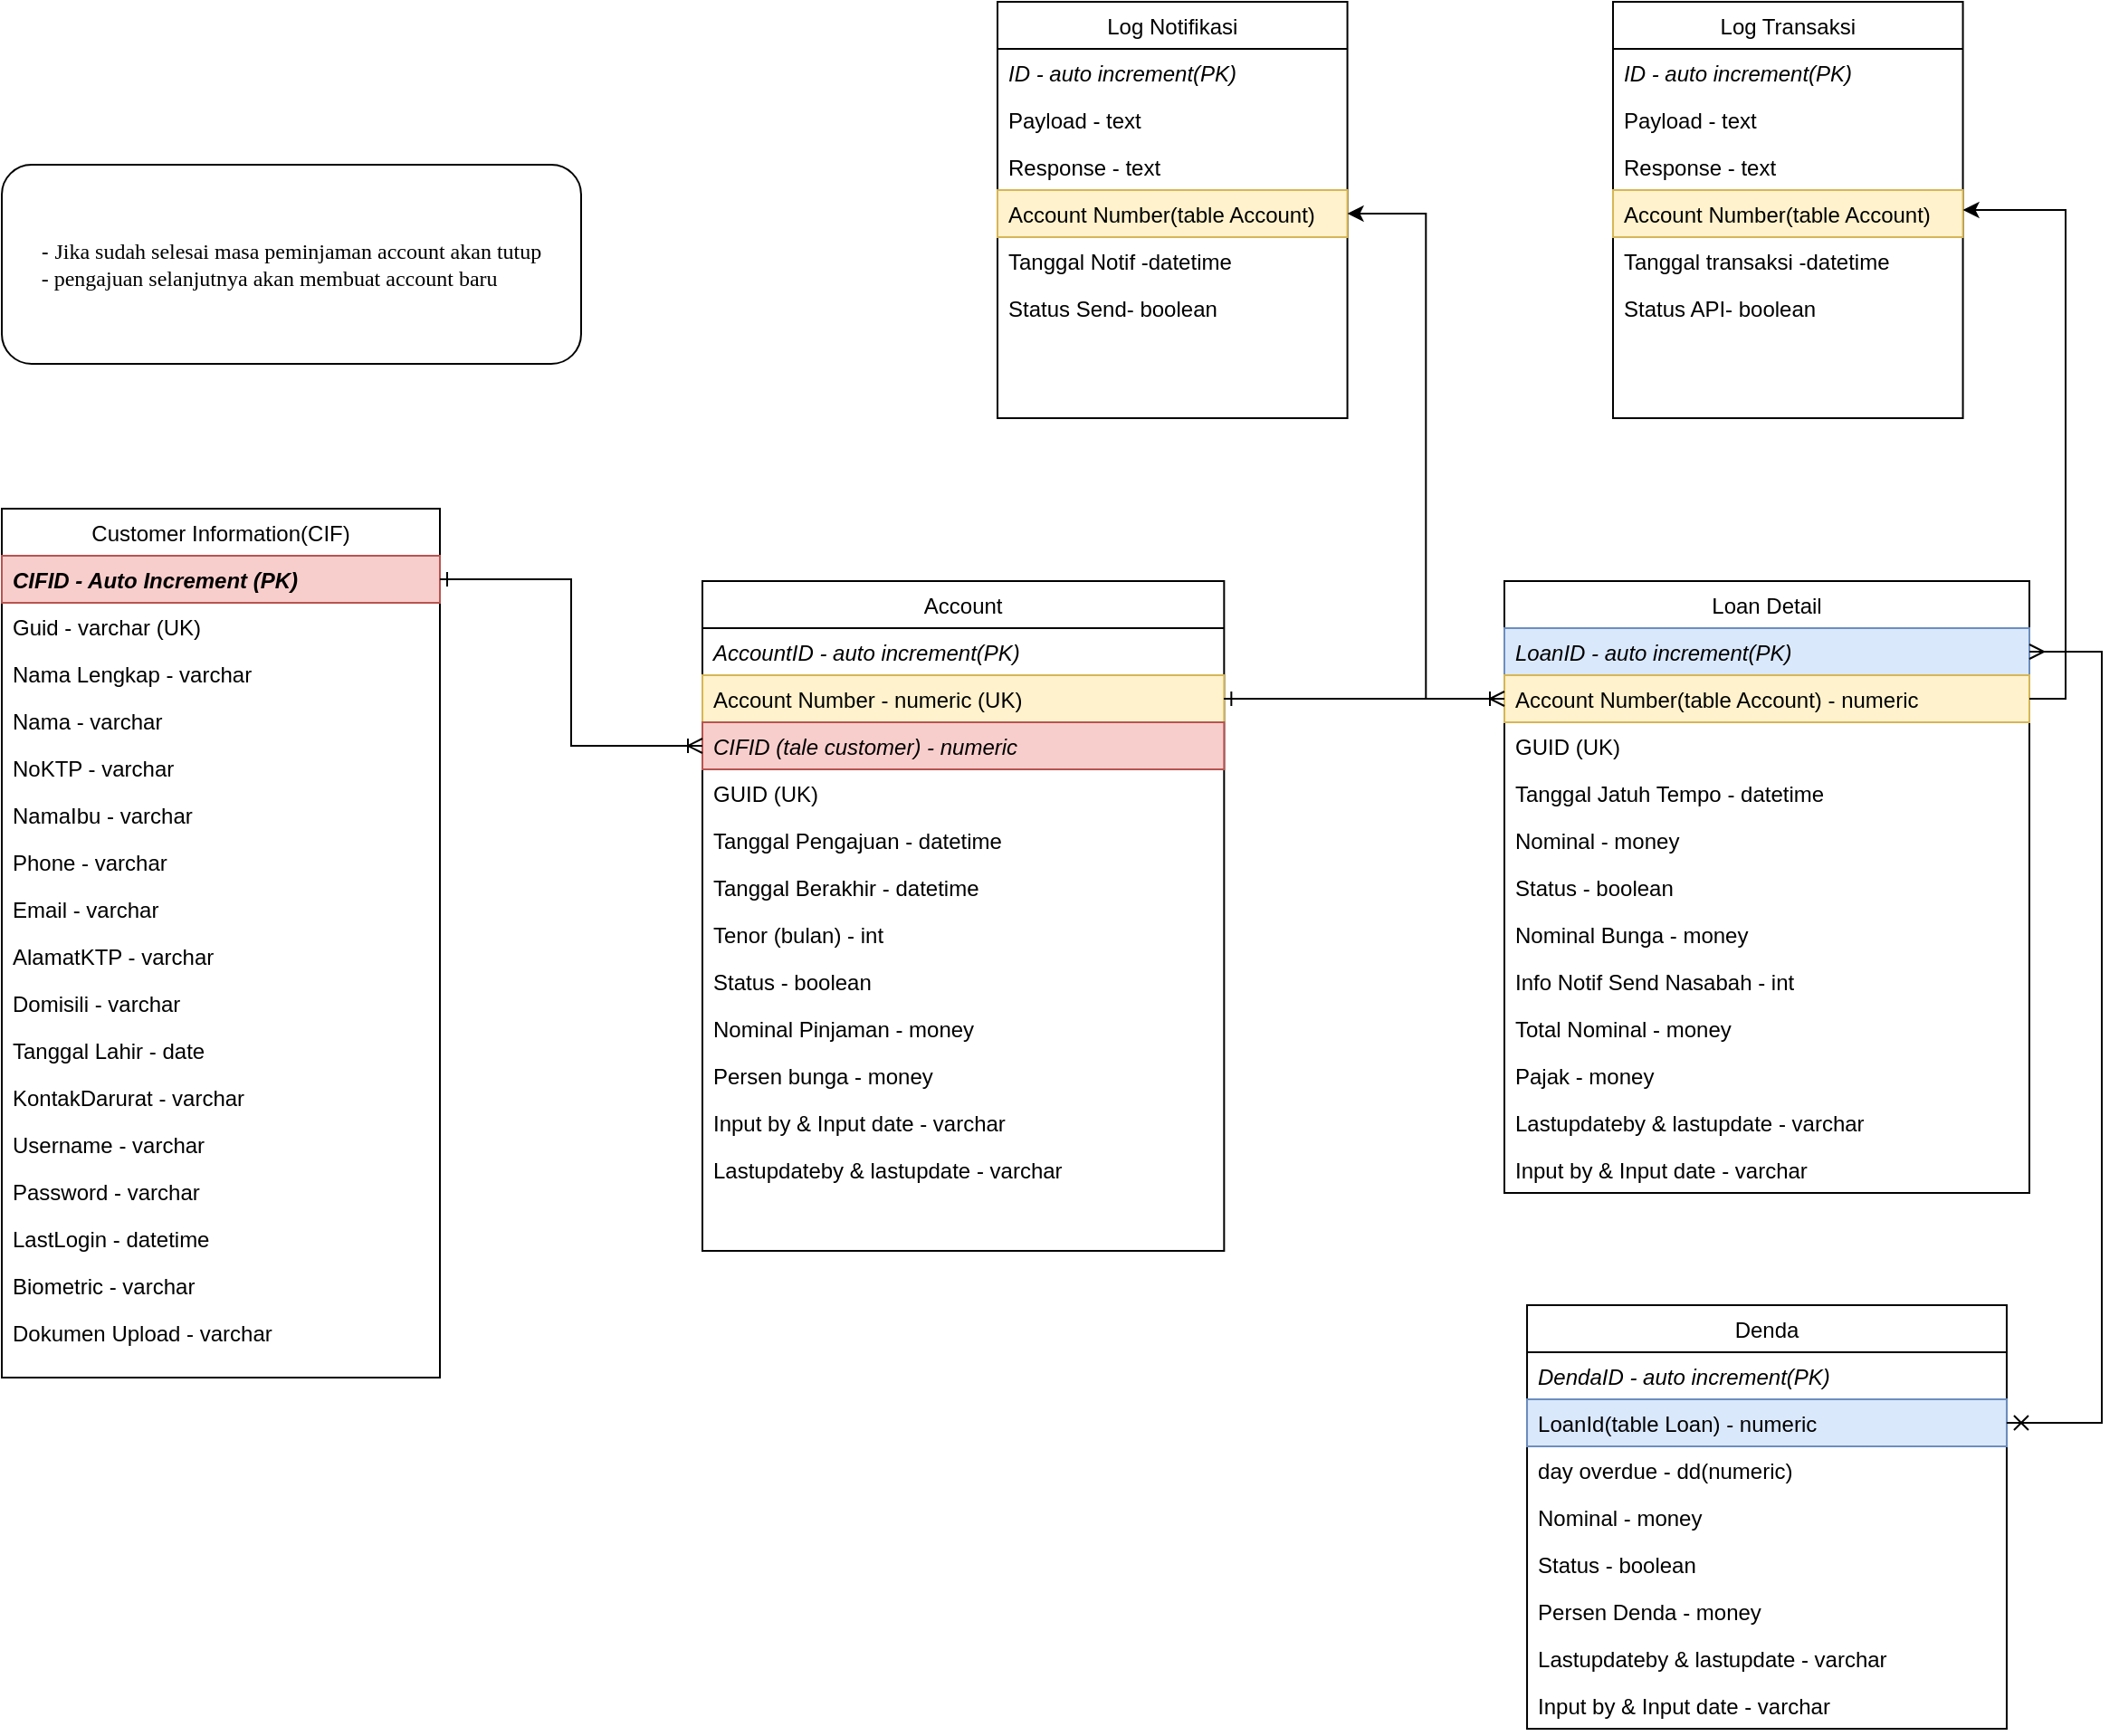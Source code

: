 <mxfile version="23.1.6" type="device">
  <diagram id="C5RBs43oDa-KdzZeNtuy" name="Page-1">
    <mxGraphModel dx="1134" dy="1720" grid="1" gridSize="10" guides="1" tooltips="1" connect="1" arrows="1" fold="1" page="1" pageScale="1" pageWidth="827" pageHeight="1169" math="0" shadow="0">
      <root>
        <mxCell id="WIyWlLk6GJQsqaUBKTNV-0" />
        <mxCell id="WIyWlLk6GJQsqaUBKTNV-1" parent="WIyWlLk6GJQsqaUBKTNV-0" />
        <mxCell id="zkfFHV4jXpPFQw0GAbJ--17" value="Customer Information(CIF)" style="swimlane;fontStyle=0;align=center;verticalAlign=top;childLayout=stackLayout;horizontal=1;startSize=26;horizontalStack=0;resizeParent=1;resizeLast=0;collapsible=1;marginBottom=0;rounded=0;shadow=0;strokeWidth=1;" parent="WIyWlLk6GJQsqaUBKTNV-1" vertex="1">
          <mxGeometry x="440" y="80" width="242" height="480" as="geometry">
            <mxRectangle x="550" y="140" width="160" height="26" as="alternateBounds" />
          </mxGeometry>
        </mxCell>
        <mxCell id="zkfFHV4jXpPFQw0GAbJ--18" value="CIFID - Auto Increment (PK)" style="text;align=left;verticalAlign=top;spacingLeft=4;spacingRight=4;overflow=hidden;rotatable=0;points=[[0,0.5],[1,0.5]];portConstraint=eastwest;fontStyle=3;fillColor=#f8cecc;strokeColor=#b85450;" parent="zkfFHV4jXpPFQw0GAbJ--17" vertex="1">
          <mxGeometry y="26" width="242" height="26" as="geometry" />
        </mxCell>
        <mxCell id="zkfFHV4jXpPFQw0GAbJ--19" value="Guid - varchar (UK)" style="text;align=left;verticalAlign=top;spacingLeft=4;spacingRight=4;overflow=hidden;rotatable=0;points=[[0,0.5],[1,0.5]];portConstraint=eastwest;rounded=0;shadow=0;html=0;" parent="zkfFHV4jXpPFQw0GAbJ--17" vertex="1">
          <mxGeometry y="52" width="242" height="26" as="geometry" />
        </mxCell>
        <mxCell id="zkfFHV4jXpPFQw0GAbJ--20" value="Nama Lengkap - varchar" style="text;align=left;verticalAlign=top;spacingLeft=4;spacingRight=4;overflow=hidden;rotatable=0;points=[[0,0.5],[1,0.5]];portConstraint=eastwest;rounded=0;shadow=0;html=0;" parent="zkfFHV4jXpPFQw0GAbJ--17" vertex="1">
          <mxGeometry y="78" width="242" height="26" as="geometry" />
        </mxCell>
        <mxCell id="zkfFHV4jXpPFQw0GAbJ--21" value="Nama - varchar" style="text;align=left;verticalAlign=top;spacingLeft=4;spacingRight=4;overflow=hidden;rotatable=0;points=[[0,0.5],[1,0.5]];portConstraint=eastwest;rounded=0;shadow=0;html=0;" parent="zkfFHV4jXpPFQw0GAbJ--17" vertex="1">
          <mxGeometry y="104" width="242" height="26" as="geometry" />
        </mxCell>
        <mxCell id="zkfFHV4jXpPFQw0GAbJ--22" value="NoKTP - varchar" style="text;align=left;verticalAlign=top;spacingLeft=4;spacingRight=4;overflow=hidden;rotatable=0;points=[[0,0.5],[1,0.5]];portConstraint=eastwest;rounded=0;shadow=0;html=0;" parent="zkfFHV4jXpPFQw0GAbJ--17" vertex="1">
          <mxGeometry y="130" width="242" height="26" as="geometry" />
        </mxCell>
        <mxCell id="zkfFHV4jXpPFQw0GAbJ--24" value="NamaIbu - varchar" style="text;align=left;verticalAlign=top;spacingLeft=4;spacingRight=4;overflow=hidden;rotatable=0;points=[[0,0.5],[1,0.5]];portConstraint=eastwest;" parent="zkfFHV4jXpPFQw0GAbJ--17" vertex="1">
          <mxGeometry y="156" width="242" height="26" as="geometry" />
        </mxCell>
        <mxCell id="zkfFHV4jXpPFQw0GAbJ--25" value="Phone - varchar" style="text;align=left;verticalAlign=top;spacingLeft=4;spacingRight=4;overflow=hidden;rotatable=0;points=[[0,0.5],[1,0.5]];portConstraint=eastwest;" parent="zkfFHV4jXpPFQw0GAbJ--17" vertex="1">
          <mxGeometry y="182" width="242" height="26" as="geometry" />
        </mxCell>
        <mxCell id="2N8L6ZX7wVXUojXv5Uue-6" value="Email - varchar" style="text;align=left;verticalAlign=top;spacingLeft=4;spacingRight=4;overflow=hidden;rotatable=0;points=[[0,0.5],[1,0.5]];portConstraint=eastwest;rounded=0;shadow=0;html=0;" vertex="1" parent="zkfFHV4jXpPFQw0GAbJ--17">
          <mxGeometry y="208" width="242" height="26" as="geometry" />
        </mxCell>
        <mxCell id="2N8L6ZX7wVXUojXv5Uue-7" value="AlamatKTP - varchar" style="text;align=left;verticalAlign=top;spacingLeft=4;spacingRight=4;overflow=hidden;rotatable=0;points=[[0,0.5],[1,0.5]];portConstraint=eastwest;rounded=0;shadow=0;html=0;" vertex="1" parent="zkfFHV4jXpPFQw0GAbJ--17">
          <mxGeometry y="234" width="242" height="26" as="geometry" />
        </mxCell>
        <mxCell id="2N8L6ZX7wVXUojXv5Uue-9" value="Domisili - varchar" style="text;align=left;verticalAlign=top;spacingLeft=4;spacingRight=4;overflow=hidden;rotatable=0;points=[[0,0.5],[1,0.5]];portConstraint=eastwest;rounded=0;shadow=0;html=0;" vertex="1" parent="zkfFHV4jXpPFQw0GAbJ--17">
          <mxGeometry y="260" width="242" height="26" as="geometry" />
        </mxCell>
        <mxCell id="2N8L6ZX7wVXUojXv5Uue-10" value="Tanggal Lahir - date" style="text;align=left;verticalAlign=top;spacingLeft=4;spacingRight=4;overflow=hidden;rotatable=0;points=[[0,0.5],[1,0.5]];portConstraint=eastwest;rounded=0;shadow=0;html=0;" vertex="1" parent="zkfFHV4jXpPFQw0GAbJ--17">
          <mxGeometry y="286" width="242" height="26" as="geometry" />
        </mxCell>
        <mxCell id="2N8L6ZX7wVXUojXv5Uue-11" value="KontakDarurat - varchar" style="text;align=left;verticalAlign=top;spacingLeft=4;spacingRight=4;overflow=hidden;rotatable=0;points=[[0,0.5],[1,0.5]];portConstraint=eastwest;rounded=0;shadow=0;html=0;" vertex="1" parent="zkfFHV4jXpPFQw0GAbJ--17">
          <mxGeometry y="312" width="242" height="26" as="geometry" />
        </mxCell>
        <mxCell id="2N8L6ZX7wVXUojXv5Uue-18" value="Username - varchar" style="text;align=left;verticalAlign=top;spacingLeft=4;spacingRight=4;overflow=hidden;rotatable=0;points=[[0,0.5],[1,0.5]];portConstraint=eastwest;rounded=0;shadow=0;html=0;" vertex="1" parent="zkfFHV4jXpPFQw0GAbJ--17">
          <mxGeometry y="338" width="242" height="26" as="geometry" />
        </mxCell>
        <mxCell id="2N8L6ZX7wVXUojXv5Uue-19" value="Password - varchar" style="text;align=left;verticalAlign=top;spacingLeft=4;spacingRight=4;overflow=hidden;rotatable=0;points=[[0,0.5],[1,0.5]];portConstraint=eastwest;rounded=0;shadow=0;html=0;" vertex="1" parent="zkfFHV4jXpPFQw0GAbJ--17">
          <mxGeometry y="364" width="242" height="26" as="geometry" />
        </mxCell>
        <mxCell id="2N8L6ZX7wVXUojXv5Uue-20" value="LastLogin - datetime" style="text;align=left;verticalAlign=top;spacingLeft=4;spacingRight=4;overflow=hidden;rotatable=0;points=[[0,0.5],[1,0.5]];portConstraint=eastwest;rounded=0;shadow=0;html=0;" vertex="1" parent="zkfFHV4jXpPFQw0GAbJ--17">
          <mxGeometry y="390" width="242" height="26" as="geometry" />
        </mxCell>
        <mxCell id="2N8L6ZX7wVXUojXv5Uue-22" value="Biometric - varchar" style="text;align=left;verticalAlign=top;spacingLeft=4;spacingRight=4;overflow=hidden;rotatable=0;points=[[0,0.5],[1,0.5]];portConstraint=eastwest;rounded=0;shadow=0;html=0;" vertex="1" parent="zkfFHV4jXpPFQw0GAbJ--17">
          <mxGeometry y="416" width="242" height="26" as="geometry" />
        </mxCell>
        <mxCell id="2N8L6ZX7wVXUojXv5Uue-23" value="Dokumen Upload - varchar" style="text;align=left;verticalAlign=top;spacingLeft=4;spacingRight=4;overflow=hidden;rotatable=0;points=[[0,0.5],[1,0.5]];portConstraint=eastwest;rounded=0;shadow=0;html=0;" vertex="1" parent="zkfFHV4jXpPFQw0GAbJ--17">
          <mxGeometry y="442" width="242" height="26" as="geometry" />
        </mxCell>
        <mxCell id="2N8L6ZX7wVXUojXv5Uue-12" value="Account" style="swimlane;fontStyle=0;align=center;verticalAlign=top;childLayout=stackLayout;horizontal=1;startSize=26;horizontalStack=0;resizeParent=1;resizeLast=0;collapsible=1;marginBottom=0;rounded=0;shadow=0;strokeWidth=1;aspect=fixed;" vertex="1" parent="WIyWlLk6GJQsqaUBKTNV-1">
          <mxGeometry x="827" y="120" width="288.17" height="370" as="geometry">
            <mxRectangle x="230" y="140" width="160" height="26" as="alternateBounds" />
          </mxGeometry>
        </mxCell>
        <mxCell id="2N8L6ZX7wVXUojXv5Uue-13" value="AccountID - auto increment(PK)" style="text;align=left;verticalAlign=top;spacingLeft=4;spacingRight=4;overflow=hidden;rotatable=0;points=[[0,0.5],[1,0.5]];portConstraint=eastwest;fontStyle=2" vertex="1" parent="2N8L6ZX7wVXUojXv5Uue-12">
          <mxGeometry y="26" width="288.17" height="26" as="geometry" />
        </mxCell>
        <mxCell id="2N8L6ZX7wVXUojXv5Uue-14" value="Account Number - numeric (UK)" style="text;align=left;verticalAlign=top;spacingLeft=4;spacingRight=4;overflow=hidden;rotatable=0;points=[[0,0.5],[1,0.5]];portConstraint=eastwest;rounded=0;shadow=0;html=0;fillColor=#fff2cc;strokeColor=#d6b656;" vertex="1" parent="2N8L6ZX7wVXUojXv5Uue-12">
          <mxGeometry y="52" width="288.17" height="26" as="geometry" />
        </mxCell>
        <mxCell id="2N8L6ZX7wVXUojXv5Uue-69" value="CIFID (tale customer) - numeric" style="text;align=left;verticalAlign=top;spacingLeft=4;spacingRight=4;overflow=hidden;rotatable=0;points=[[0,0.5],[1,0.5]];portConstraint=eastwest;fontStyle=2;fillColor=#f8cecc;strokeColor=#b85450;" vertex="1" parent="2N8L6ZX7wVXUojXv5Uue-12">
          <mxGeometry y="78" width="288.17" height="26" as="geometry" />
        </mxCell>
        <mxCell id="2N8L6ZX7wVXUojXv5Uue-15" value="GUID (UK)" style="text;align=left;verticalAlign=top;spacingLeft=4;spacingRight=4;overflow=hidden;rotatable=0;points=[[0,0.5],[1,0.5]];portConstraint=eastwest;rounded=0;shadow=0;html=0;" vertex="1" parent="2N8L6ZX7wVXUojXv5Uue-12">
          <mxGeometry y="104" width="288.17" height="26" as="geometry" />
        </mxCell>
        <mxCell id="2N8L6ZX7wVXUojXv5Uue-17" value="Tanggal Pengajuan - datetime" style="text;align=left;verticalAlign=top;spacingLeft=4;spacingRight=4;overflow=hidden;rotatable=0;points=[[0,0.5],[1,0.5]];portConstraint=eastwest;" vertex="1" parent="2N8L6ZX7wVXUojXv5Uue-12">
          <mxGeometry y="130" width="288.17" height="26" as="geometry" />
        </mxCell>
        <mxCell id="2N8L6ZX7wVXUojXv5Uue-24" value="Tanggal Berakhir - datetime" style="text;align=left;verticalAlign=top;spacingLeft=4;spacingRight=4;overflow=hidden;rotatable=0;points=[[0,0.5],[1,0.5]];portConstraint=eastwest;" vertex="1" parent="2N8L6ZX7wVXUojXv5Uue-12">
          <mxGeometry y="156" width="288.17" height="26" as="geometry" />
        </mxCell>
        <mxCell id="2N8L6ZX7wVXUojXv5Uue-87" value="Tenor (bulan) - int" style="text;align=left;verticalAlign=top;spacingLeft=4;spacingRight=4;overflow=hidden;rotatable=0;points=[[0,0.5],[1,0.5]];portConstraint=eastwest;" vertex="1" parent="2N8L6ZX7wVXUojXv5Uue-12">
          <mxGeometry y="182" width="288.17" height="26" as="geometry" />
        </mxCell>
        <mxCell id="2N8L6ZX7wVXUojXv5Uue-25" value="Status - boolean" style="text;align=left;verticalAlign=top;spacingLeft=4;spacingRight=4;overflow=hidden;rotatable=0;points=[[0,0.5],[1,0.5]];portConstraint=eastwest;" vertex="1" parent="2N8L6ZX7wVXUojXv5Uue-12">
          <mxGeometry y="208" width="288.17" height="26" as="geometry" />
        </mxCell>
        <mxCell id="2N8L6ZX7wVXUojXv5Uue-26" value="Nominal Pinjaman - money" style="text;align=left;verticalAlign=top;spacingLeft=4;spacingRight=4;overflow=hidden;rotatable=0;points=[[0,0.5],[1,0.5]];portConstraint=eastwest;" vertex="1" parent="2N8L6ZX7wVXUojXv5Uue-12">
          <mxGeometry y="234" width="288.17" height="26" as="geometry" />
        </mxCell>
        <mxCell id="2N8L6ZX7wVXUojXv5Uue-27" value="Persen bunga - money" style="text;align=left;verticalAlign=top;spacingLeft=4;spacingRight=4;overflow=hidden;rotatable=0;points=[[0,0.5],[1,0.5]];portConstraint=eastwest;" vertex="1" parent="2N8L6ZX7wVXUojXv5Uue-12">
          <mxGeometry y="260" width="288.17" height="26" as="geometry" />
        </mxCell>
        <mxCell id="2N8L6ZX7wVXUojXv5Uue-40" value="Input by &amp; Input date - varchar" style="text;align=left;verticalAlign=top;spacingLeft=4;spacingRight=4;overflow=hidden;rotatable=0;points=[[0,0.5],[1,0.5]];portConstraint=eastwest;" vertex="1" parent="2N8L6ZX7wVXUojXv5Uue-12">
          <mxGeometry y="286" width="288.17" height="26" as="geometry" />
        </mxCell>
        <mxCell id="2N8L6ZX7wVXUojXv5Uue-41" value="Lastupdateby &amp; lastupdate - varchar" style="text;align=left;verticalAlign=top;spacingLeft=4;spacingRight=4;overflow=hidden;rotatable=0;points=[[0,0.5],[1,0.5]];portConstraint=eastwest;" vertex="1" parent="2N8L6ZX7wVXUojXv5Uue-12">
          <mxGeometry y="312" width="288.17" height="26" as="geometry" />
        </mxCell>
        <mxCell id="2N8L6ZX7wVXUojXv5Uue-29" value="Loan Detail" style="swimlane;fontStyle=0;align=center;verticalAlign=top;childLayout=stackLayout;horizontal=1;startSize=26;horizontalStack=0;resizeParent=1;resizeLast=0;collapsible=1;marginBottom=0;rounded=0;shadow=0;strokeWidth=1;aspect=fixed;" vertex="1" parent="WIyWlLk6GJQsqaUBKTNV-1">
          <mxGeometry x="1270" y="120" width="290" height="338" as="geometry">
            <mxRectangle x="230" y="140" width="160" height="26" as="alternateBounds" />
          </mxGeometry>
        </mxCell>
        <mxCell id="2N8L6ZX7wVXUojXv5Uue-30" value="LoanID - auto increment(PK)" style="text;align=left;verticalAlign=top;spacingLeft=4;spacingRight=4;overflow=hidden;rotatable=0;points=[[0,0.5],[1,0.5]];portConstraint=eastwest;fontStyle=2;fillColor=#dae8fc;strokeColor=#6c8ebf;" vertex="1" parent="2N8L6ZX7wVXUojXv5Uue-29">
          <mxGeometry y="26" width="290" height="26" as="geometry" />
        </mxCell>
        <mxCell id="2N8L6ZX7wVXUojXv5Uue-31" value="Account Number(table Account) - numeric " style="text;align=left;verticalAlign=top;spacingLeft=4;spacingRight=4;overflow=hidden;rotatable=0;points=[[0,0.5],[1,0.5]];portConstraint=eastwest;rounded=0;shadow=0;html=0;fillColor=#fff2cc;strokeColor=#d6b656;" vertex="1" parent="2N8L6ZX7wVXUojXv5Uue-29">
          <mxGeometry y="52" width="290" height="26" as="geometry" />
        </mxCell>
        <mxCell id="2N8L6ZX7wVXUojXv5Uue-32" value="GUID (UK)" style="text;align=left;verticalAlign=top;spacingLeft=4;spacingRight=4;overflow=hidden;rotatable=0;points=[[0,0.5],[1,0.5]];portConstraint=eastwest;rounded=0;shadow=0;html=0;" vertex="1" parent="2N8L6ZX7wVXUojXv5Uue-29">
          <mxGeometry y="78" width="290" height="26" as="geometry" />
        </mxCell>
        <mxCell id="2N8L6ZX7wVXUojXv5Uue-33" value="Tanggal Jatuh Tempo - datetime" style="text;align=left;verticalAlign=top;spacingLeft=4;spacingRight=4;overflow=hidden;rotatable=0;points=[[0,0.5],[1,0.5]];portConstraint=eastwest;" vertex="1" parent="2N8L6ZX7wVXUojXv5Uue-29">
          <mxGeometry y="104" width="290" height="26" as="geometry" />
        </mxCell>
        <mxCell id="2N8L6ZX7wVXUojXv5Uue-34" value="Nominal - money" style="text;align=left;verticalAlign=top;spacingLeft=4;spacingRight=4;overflow=hidden;rotatable=0;points=[[0,0.5],[1,0.5]];portConstraint=eastwest;" vertex="1" parent="2N8L6ZX7wVXUojXv5Uue-29">
          <mxGeometry y="130" width="290" height="26" as="geometry" />
        </mxCell>
        <mxCell id="2N8L6ZX7wVXUojXv5Uue-35" value="Status - boolean" style="text;align=left;verticalAlign=top;spacingLeft=4;spacingRight=4;overflow=hidden;rotatable=0;points=[[0,0.5],[1,0.5]];portConstraint=eastwest;" vertex="1" parent="2N8L6ZX7wVXUojXv5Uue-29">
          <mxGeometry y="156" width="290" height="26" as="geometry" />
        </mxCell>
        <mxCell id="2N8L6ZX7wVXUojXv5Uue-36" value="Nominal Bunga - money" style="text;align=left;verticalAlign=top;spacingLeft=4;spacingRight=4;overflow=hidden;rotatable=0;points=[[0,0.5],[1,0.5]];portConstraint=eastwest;" vertex="1" parent="2N8L6ZX7wVXUojXv5Uue-29">
          <mxGeometry y="182" width="290" height="26" as="geometry" />
        </mxCell>
        <mxCell id="2N8L6ZX7wVXUojXv5Uue-37" value="Info Notif Send Nasabah - int" style="text;align=left;verticalAlign=top;spacingLeft=4;spacingRight=4;overflow=hidden;rotatable=0;points=[[0,0.5],[1,0.5]];portConstraint=eastwest;" vertex="1" parent="2N8L6ZX7wVXUojXv5Uue-29">
          <mxGeometry y="208" width="290" height="26" as="geometry" />
        </mxCell>
        <mxCell id="2N8L6ZX7wVXUojXv5Uue-38" value="Total Nominal - money" style="text;align=left;verticalAlign=top;spacingLeft=4;spacingRight=4;overflow=hidden;rotatable=0;points=[[0,0.5],[1,0.5]];portConstraint=eastwest;" vertex="1" parent="2N8L6ZX7wVXUojXv5Uue-29">
          <mxGeometry y="234" width="290" height="26" as="geometry" />
        </mxCell>
        <mxCell id="2N8L6ZX7wVXUojXv5Uue-44" value="Pajak - money" style="text;align=left;verticalAlign=top;spacingLeft=4;spacingRight=4;overflow=hidden;rotatable=0;points=[[0,0.5],[1,0.5]];portConstraint=eastwest;" vertex="1" parent="2N8L6ZX7wVXUojXv5Uue-29">
          <mxGeometry y="260" width="290" height="26" as="geometry" />
        </mxCell>
        <mxCell id="2N8L6ZX7wVXUojXv5Uue-43" value="Lastupdateby &amp; lastupdate - varchar" style="text;align=left;verticalAlign=top;spacingLeft=4;spacingRight=4;overflow=hidden;rotatable=0;points=[[0,0.5],[1,0.5]];portConstraint=eastwest;" vertex="1" parent="2N8L6ZX7wVXUojXv5Uue-29">
          <mxGeometry y="286" width="290" height="26" as="geometry" />
        </mxCell>
        <mxCell id="2N8L6ZX7wVXUojXv5Uue-42" value="Input by &amp; Input date - varchar" style="text;align=left;verticalAlign=top;spacingLeft=4;spacingRight=4;overflow=hidden;rotatable=0;points=[[0,0.5],[1,0.5]];portConstraint=eastwest;" vertex="1" parent="2N8L6ZX7wVXUojXv5Uue-29">
          <mxGeometry y="312" width="290" height="26" as="geometry" />
        </mxCell>
        <mxCell id="2N8L6ZX7wVXUojXv5Uue-39" style="edgeStyle=orthogonalEdgeStyle;rounded=0;orthogonalLoop=1;jettySize=auto;html=1;endArrow=ERoneToMany;endFill=0;" edge="1" parent="WIyWlLk6GJQsqaUBKTNV-1" source="2N8L6ZX7wVXUojXv5Uue-14" target="2N8L6ZX7wVXUojXv5Uue-31">
          <mxGeometry relative="1" as="geometry" />
        </mxCell>
        <mxCell id="2N8L6ZX7wVXUojXv5Uue-45" value="Denda" style="swimlane;fontStyle=0;align=center;verticalAlign=top;childLayout=stackLayout;horizontal=1;startSize=26;horizontalStack=0;resizeParent=1;resizeLast=0;collapsible=1;marginBottom=0;rounded=0;shadow=0;strokeWidth=1;aspect=fixed;" vertex="1" parent="WIyWlLk6GJQsqaUBKTNV-1">
          <mxGeometry x="1282.52" y="520" width="264.96" height="234" as="geometry">
            <mxRectangle x="230" y="140" width="160" height="26" as="alternateBounds" />
          </mxGeometry>
        </mxCell>
        <mxCell id="2N8L6ZX7wVXUojXv5Uue-46" value="DendaID - auto increment(PK)" style="text;align=left;verticalAlign=top;spacingLeft=4;spacingRight=4;overflow=hidden;rotatable=0;points=[[0,0.5],[1,0.5]];portConstraint=eastwest;fontStyle=2" vertex="1" parent="2N8L6ZX7wVXUojXv5Uue-45">
          <mxGeometry y="26" width="264.96" height="26" as="geometry" />
        </mxCell>
        <mxCell id="2N8L6ZX7wVXUojXv5Uue-47" value="LoanId(table Loan) - numeric" style="text;align=left;verticalAlign=top;spacingLeft=4;spacingRight=4;overflow=hidden;rotatable=0;points=[[0,0.5],[1,0.5]];portConstraint=eastwest;rounded=0;shadow=0;html=0;fillColor=#dae8fc;strokeColor=#6c8ebf;" vertex="1" parent="2N8L6ZX7wVXUojXv5Uue-45">
          <mxGeometry y="52" width="264.96" height="26" as="geometry" />
        </mxCell>
        <mxCell id="2N8L6ZX7wVXUojXv5Uue-49" value="day overdue - dd(numeric)" style="text;align=left;verticalAlign=top;spacingLeft=4;spacingRight=4;overflow=hidden;rotatable=0;points=[[0,0.5],[1,0.5]];portConstraint=eastwest;" vertex="1" parent="2N8L6ZX7wVXUojXv5Uue-45">
          <mxGeometry y="78" width="264.96" height="26" as="geometry" />
        </mxCell>
        <mxCell id="2N8L6ZX7wVXUojXv5Uue-50" value="Nominal - money" style="text;align=left;verticalAlign=top;spacingLeft=4;spacingRight=4;overflow=hidden;rotatable=0;points=[[0,0.5],[1,0.5]];portConstraint=eastwest;" vertex="1" parent="2N8L6ZX7wVXUojXv5Uue-45">
          <mxGeometry y="104" width="264.96" height="26" as="geometry" />
        </mxCell>
        <mxCell id="2N8L6ZX7wVXUojXv5Uue-51" value="Status - boolean" style="text;align=left;verticalAlign=top;spacingLeft=4;spacingRight=4;overflow=hidden;rotatable=0;points=[[0,0.5],[1,0.5]];portConstraint=eastwest;" vertex="1" parent="2N8L6ZX7wVXUojXv5Uue-45">
          <mxGeometry y="130" width="264.96" height="26" as="geometry" />
        </mxCell>
        <mxCell id="2N8L6ZX7wVXUojXv5Uue-52" value="Persen Denda - money" style="text;align=left;verticalAlign=top;spacingLeft=4;spacingRight=4;overflow=hidden;rotatable=0;points=[[0,0.5],[1,0.5]];portConstraint=eastwest;" vertex="1" parent="2N8L6ZX7wVXUojXv5Uue-45">
          <mxGeometry y="156" width="264.96" height="26" as="geometry" />
        </mxCell>
        <mxCell id="2N8L6ZX7wVXUojXv5Uue-56" value="Lastupdateby &amp; lastupdate - varchar" style="text;align=left;verticalAlign=top;spacingLeft=4;spacingRight=4;overflow=hidden;rotatable=0;points=[[0,0.5],[1,0.5]];portConstraint=eastwest;" vertex="1" parent="2N8L6ZX7wVXUojXv5Uue-45">
          <mxGeometry y="182" width="264.96" height="26" as="geometry" />
        </mxCell>
        <mxCell id="2N8L6ZX7wVXUojXv5Uue-57" value="Input by &amp; Input date - varchar" style="text;align=left;verticalAlign=top;spacingLeft=4;spacingRight=4;overflow=hidden;rotatable=0;points=[[0,0.5],[1,0.5]];portConstraint=eastwest;" vertex="1" parent="2N8L6ZX7wVXUojXv5Uue-45">
          <mxGeometry y="208" width="264.96" height="26" as="geometry" />
        </mxCell>
        <mxCell id="2N8L6ZX7wVXUojXv5Uue-58" value="Log Transaksi" style="swimlane;fontStyle=0;align=center;verticalAlign=top;childLayout=stackLayout;horizontal=1;startSize=26;horizontalStack=0;resizeParent=1;resizeLast=0;collapsible=1;marginBottom=0;rounded=0;shadow=0;strokeWidth=1;aspect=fixed;" vertex="1" parent="WIyWlLk6GJQsqaUBKTNV-1">
          <mxGeometry x="1330" y="-200" width="193.28" height="230" as="geometry">
            <mxRectangle x="230" y="140" width="160" height="26" as="alternateBounds" />
          </mxGeometry>
        </mxCell>
        <mxCell id="2N8L6ZX7wVXUojXv5Uue-59" value="ID - auto increment(PK)" style="text;align=left;verticalAlign=top;spacingLeft=4;spacingRight=4;overflow=hidden;rotatable=0;points=[[0,0.5],[1,0.5]];portConstraint=eastwest;fontStyle=2" vertex="1" parent="2N8L6ZX7wVXUojXv5Uue-58">
          <mxGeometry y="26" width="193.28" height="26" as="geometry" />
        </mxCell>
        <mxCell id="2N8L6ZX7wVXUojXv5Uue-60" value="Payload - text" style="text;align=left;verticalAlign=top;spacingLeft=4;spacingRight=4;overflow=hidden;rotatable=0;points=[[0,0.5],[1,0.5]];portConstraint=eastwest;rounded=0;shadow=0;html=0;" vertex="1" parent="2N8L6ZX7wVXUojXv5Uue-58">
          <mxGeometry y="52" width="193.28" height="26" as="geometry" />
        </mxCell>
        <mxCell id="2N8L6ZX7wVXUojXv5Uue-61" value="Response - text" style="text;align=left;verticalAlign=top;spacingLeft=4;spacingRight=4;overflow=hidden;rotatable=0;points=[[0,0.5],[1,0.5]];portConstraint=eastwest;rounded=0;shadow=0;html=0;" vertex="1" parent="2N8L6ZX7wVXUojXv5Uue-58">
          <mxGeometry y="78" width="193.28" height="26" as="geometry" />
        </mxCell>
        <mxCell id="2N8L6ZX7wVXUojXv5Uue-62" value="Account Number(table Account)" style="text;align=left;verticalAlign=top;spacingLeft=4;spacingRight=4;overflow=hidden;rotatable=0;points=[[0,0.5],[1,0.5]];portConstraint=eastwest;fillColor=#fff2cc;strokeColor=#d6b656;" vertex="1" parent="2N8L6ZX7wVXUojXv5Uue-58">
          <mxGeometry y="104" width="193.28" height="26" as="geometry" />
        </mxCell>
        <mxCell id="2N8L6ZX7wVXUojXv5Uue-63" value="Tanggal transaksi -datetime" style="text;align=left;verticalAlign=top;spacingLeft=4;spacingRight=4;overflow=hidden;rotatable=0;points=[[0,0.5],[1,0.5]];portConstraint=eastwest;" vertex="1" parent="2N8L6ZX7wVXUojXv5Uue-58">
          <mxGeometry y="130" width="193.28" height="26" as="geometry" />
        </mxCell>
        <mxCell id="2N8L6ZX7wVXUojXv5Uue-64" value="Status API- boolean" style="text;align=left;verticalAlign=top;spacingLeft=4;spacingRight=4;overflow=hidden;rotatable=0;points=[[0,0.5],[1,0.5]];portConstraint=eastwest;" vertex="1" parent="2N8L6ZX7wVXUojXv5Uue-58">
          <mxGeometry y="156" width="193.28" height="26" as="geometry" />
        </mxCell>
        <mxCell id="2N8L6ZX7wVXUojXv5Uue-70" value="Log Notifikasi" style="swimlane;fontStyle=0;align=center;verticalAlign=top;childLayout=stackLayout;horizontal=1;startSize=26;horizontalStack=0;resizeParent=1;resizeLast=0;collapsible=1;marginBottom=0;rounded=0;shadow=0;strokeWidth=1;aspect=fixed;" vertex="1" parent="WIyWlLk6GJQsqaUBKTNV-1">
          <mxGeometry x="990" y="-200" width="193.28" height="230" as="geometry">
            <mxRectangle x="230" y="140" width="160" height="26" as="alternateBounds" />
          </mxGeometry>
        </mxCell>
        <mxCell id="2N8L6ZX7wVXUojXv5Uue-71" value="ID - auto increment(PK)" style="text;align=left;verticalAlign=top;spacingLeft=4;spacingRight=4;overflow=hidden;rotatable=0;points=[[0,0.5],[1,0.5]];portConstraint=eastwest;fontStyle=2" vertex="1" parent="2N8L6ZX7wVXUojXv5Uue-70">
          <mxGeometry y="26" width="193.28" height="26" as="geometry" />
        </mxCell>
        <mxCell id="2N8L6ZX7wVXUojXv5Uue-72" value="Payload - text" style="text;align=left;verticalAlign=top;spacingLeft=4;spacingRight=4;overflow=hidden;rotatable=0;points=[[0,0.5],[1,0.5]];portConstraint=eastwest;rounded=0;shadow=0;html=0;" vertex="1" parent="2N8L6ZX7wVXUojXv5Uue-70">
          <mxGeometry y="52" width="193.28" height="26" as="geometry" />
        </mxCell>
        <mxCell id="2N8L6ZX7wVXUojXv5Uue-73" value="Response - text" style="text;align=left;verticalAlign=top;spacingLeft=4;spacingRight=4;overflow=hidden;rotatable=0;points=[[0,0.5],[1,0.5]];portConstraint=eastwest;rounded=0;shadow=0;html=0;" vertex="1" parent="2N8L6ZX7wVXUojXv5Uue-70">
          <mxGeometry y="78" width="193.28" height="26" as="geometry" />
        </mxCell>
        <mxCell id="2N8L6ZX7wVXUojXv5Uue-74" value="Account Number(table Account)" style="text;align=left;verticalAlign=top;spacingLeft=4;spacingRight=4;overflow=hidden;rotatable=0;points=[[0,0.5],[1,0.5]];portConstraint=eastwest;fillColor=#fff2cc;strokeColor=#d6b656;" vertex="1" parent="2N8L6ZX7wVXUojXv5Uue-70">
          <mxGeometry y="104" width="193.28" height="26" as="geometry" />
        </mxCell>
        <mxCell id="2N8L6ZX7wVXUojXv5Uue-75" value="Tanggal Notif -datetime" style="text;align=left;verticalAlign=top;spacingLeft=4;spacingRight=4;overflow=hidden;rotatable=0;points=[[0,0.5],[1,0.5]];portConstraint=eastwest;" vertex="1" parent="2N8L6ZX7wVXUojXv5Uue-70">
          <mxGeometry y="130" width="193.28" height="26" as="geometry" />
        </mxCell>
        <mxCell id="2N8L6ZX7wVXUojXv5Uue-76" value="Status Send- boolean" style="text;align=left;verticalAlign=top;spacingLeft=4;spacingRight=4;overflow=hidden;rotatable=0;points=[[0,0.5],[1,0.5]];portConstraint=eastwest;" vertex="1" parent="2N8L6ZX7wVXUojXv5Uue-70">
          <mxGeometry y="156" width="193.28" height="26" as="geometry" />
        </mxCell>
        <mxCell id="2N8L6ZX7wVXUojXv5Uue-78" style="edgeStyle=orthogonalEdgeStyle;rounded=0;orthogonalLoop=1;jettySize=auto;html=1;entryX=1;entryY=0.5;entryDx=0;entryDy=0;endArrow=ERone;endFill=0;" edge="1" parent="WIyWlLk6GJQsqaUBKTNV-1" source="2N8L6ZX7wVXUojXv5Uue-69" target="zkfFHV4jXpPFQw0GAbJ--18">
          <mxGeometry relative="1" as="geometry" />
        </mxCell>
        <mxCell id="2N8L6ZX7wVXUojXv5Uue-80" style="edgeStyle=orthogonalEdgeStyle;rounded=0;orthogonalLoop=1;jettySize=auto;html=1;entryX=1;entryY=0.5;entryDx=0;entryDy=0;endArrow=ERone;endFill=0;" edge="1" parent="WIyWlLk6GJQsqaUBKTNV-1" source="2N8L6ZX7wVXUojXv5Uue-31" target="2N8L6ZX7wVXUojXv5Uue-14">
          <mxGeometry relative="1" as="geometry" />
        </mxCell>
        <mxCell id="2N8L6ZX7wVXUojXv5Uue-81" style="edgeStyle=orthogonalEdgeStyle;rounded=0;orthogonalLoop=1;jettySize=auto;html=1;endArrow=cross;endFill=0;" edge="1" parent="WIyWlLk6GJQsqaUBKTNV-1" source="2N8L6ZX7wVXUojXv5Uue-30" target="2N8L6ZX7wVXUojXv5Uue-47">
          <mxGeometry relative="1" as="geometry">
            <Array as="points">
              <mxPoint x="1600" y="159" />
              <mxPoint x="1600" y="585" />
            </Array>
          </mxGeometry>
        </mxCell>
        <mxCell id="2N8L6ZX7wVXUojXv5Uue-82" style="edgeStyle=orthogonalEdgeStyle;rounded=0;orthogonalLoop=1;jettySize=auto;html=1;entryX=1;entryY=0.5;entryDx=0;entryDy=0;endArrow=ERmany;endFill=0;" edge="1" parent="WIyWlLk6GJQsqaUBKTNV-1" source="2N8L6ZX7wVXUojXv5Uue-47" target="2N8L6ZX7wVXUojXv5Uue-30">
          <mxGeometry relative="1" as="geometry">
            <Array as="points">
              <mxPoint x="1600" y="585" />
              <mxPoint x="1600" y="159" />
            </Array>
          </mxGeometry>
        </mxCell>
        <mxCell id="2N8L6ZX7wVXUojXv5Uue-83" style="edgeStyle=orthogonalEdgeStyle;rounded=0;orthogonalLoop=1;jettySize=auto;html=1;entryX=1;entryY=0.5;entryDx=0;entryDy=0;" edge="1" parent="WIyWlLk6GJQsqaUBKTNV-1" source="2N8L6ZX7wVXUojXv5Uue-31" target="2N8L6ZX7wVXUojXv5Uue-58">
          <mxGeometry relative="1" as="geometry" />
        </mxCell>
        <mxCell id="2N8L6ZX7wVXUojXv5Uue-84" style="edgeStyle=orthogonalEdgeStyle;rounded=0;orthogonalLoop=1;jettySize=auto;html=1;entryX=1;entryY=0.5;entryDx=0;entryDy=0;" edge="1" parent="WIyWlLk6GJQsqaUBKTNV-1" source="2N8L6ZX7wVXUojXv5Uue-31" target="2N8L6ZX7wVXUojXv5Uue-74">
          <mxGeometry relative="1" as="geometry" />
        </mxCell>
        <mxCell id="2N8L6ZX7wVXUojXv5Uue-85" style="edgeStyle=orthogonalEdgeStyle;rounded=0;orthogonalLoop=1;jettySize=auto;html=1;endArrow=ERoneToMany;endFill=0;" edge="1" parent="WIyWlLk6GJQsqaUBKTNV-1" source="zkfFHV4jXpPFQw0GAbJ--18" target="2N8L6ZX7wVXUojXv5Uue-69">
          <mxGeometry relative="1" as="geometry" />
        </mxCell>
        <mxCell id="2N8L6ZX7wVXUojXv5Uue-86" value="&lt;div align=&quot;left&quot;&gt;- &lt;font face=&quot;Times New Roman&quot;&gt;Jika sudah selesai masa peminjaman account akan tutup&lt;/font&gt;&lt;/div&gt;&lt;div align=&quot;left&quot;&gt;&lt;font face=&quot;Times New Roman&quot;&gt;- pengajuan selanjutnya akan membuat account baru&lt;br&gt;&lt;/font&gt;&lt;/div&gt;" style="rounded=1;whiteSpace=wrap;html=1;" vertex="1" parent="WIyWlLk6GJQsqaUBKTNV-1">
          <mxGeometry x="440" y="-110" width="320" height="110" as="geometry" />
        </mxCell>
      </root>
    </mxGraphModel>
  </diagram>
</mxfile>
